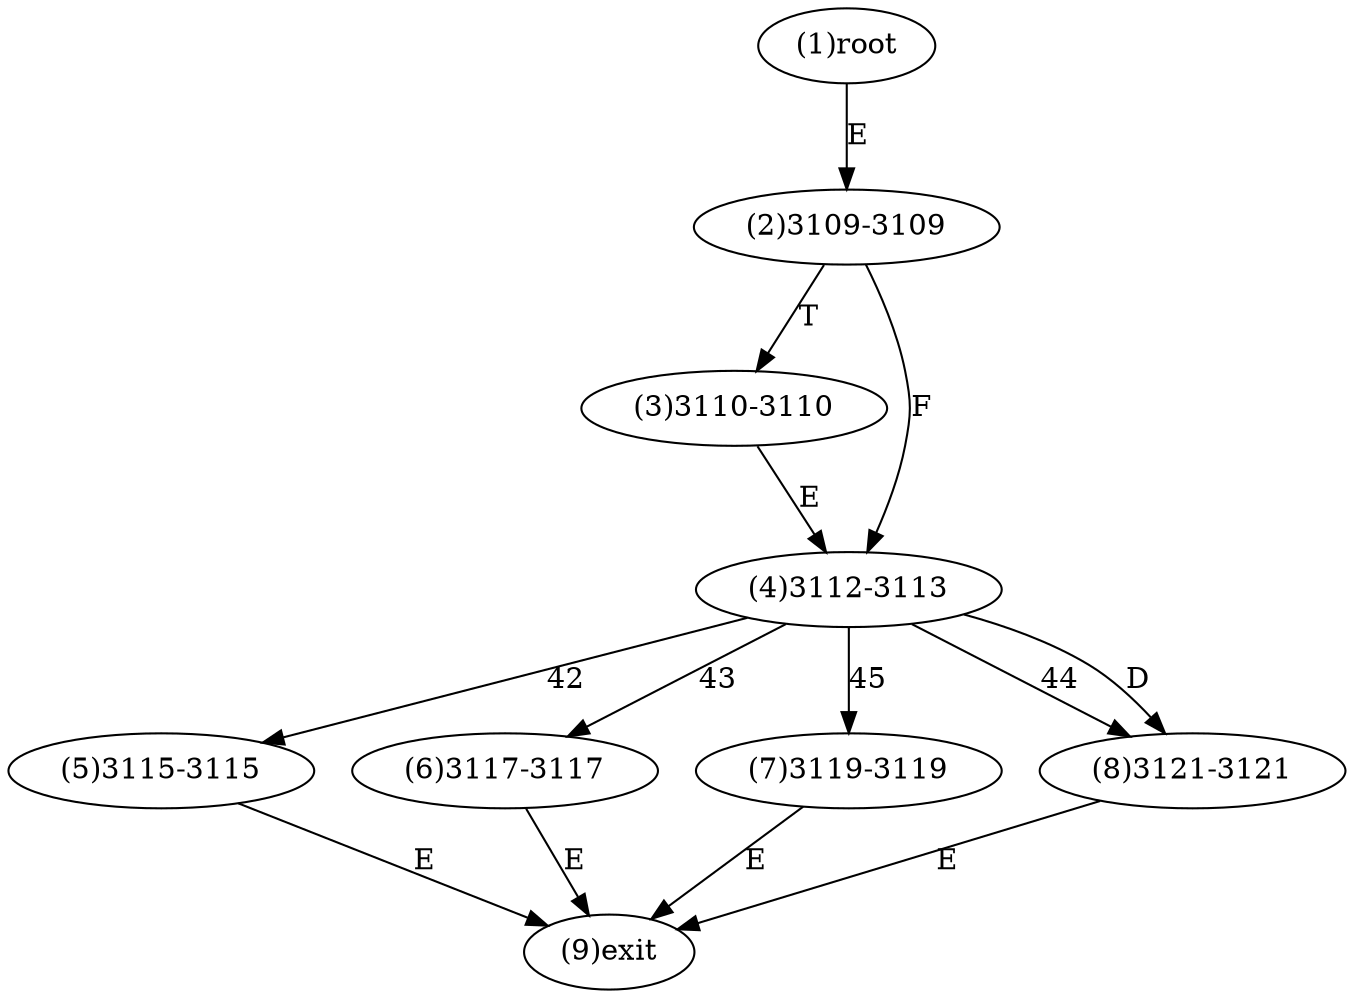 digraph "" { 
1[ label="(1)root"];
2[ label="(2)3109-3109"];
3[ label="(3)3110-3110"];
4[ label="(4)3112-3113"];
5[ label="(5)3115-3115"];
6[ label="(6)3117-3117"];
7[ label="(7)3119-3119"];
8[ label="(8)3121-3121"];
9[ label="(9)exit"];
1->2[ label="E"];
2->4[ label="F"];
2->3[ label="T"];
3->4[ label="E"];
4->5[ label="42"];
4->6[ label="43"];
4->8[ label="44"];
4->7[ label="45"];
4->8[ label="D"];
5->9[ label="E"];
6->9[ label="E"];
7->9[ label="E"];
8->9[ label="E"];
}